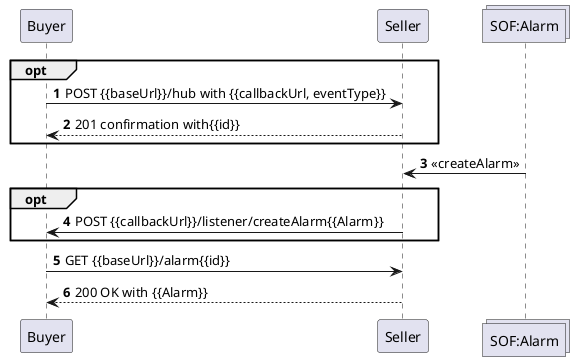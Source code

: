 @startuml alarmProvisioning
autonumber

participant Buyer as B
participant Seller as S
collections "SOF:Alarm" as SOF

opt
B -> S: POST {{baseUrl}}/hub with {{callbackUrl, eventType}}
S --> B: 201 confirmation with{{id}}
end

SOF -> S: <<createAlarm>>

opt
S -> B:  POST {{callbackUrl}}/listener/createAlarm{{Alarm}}
end

B -> S: GET {{baseUrl}}/alarm{{id}}
S --> B: 200 OK with {{Alarm}}

@enduml